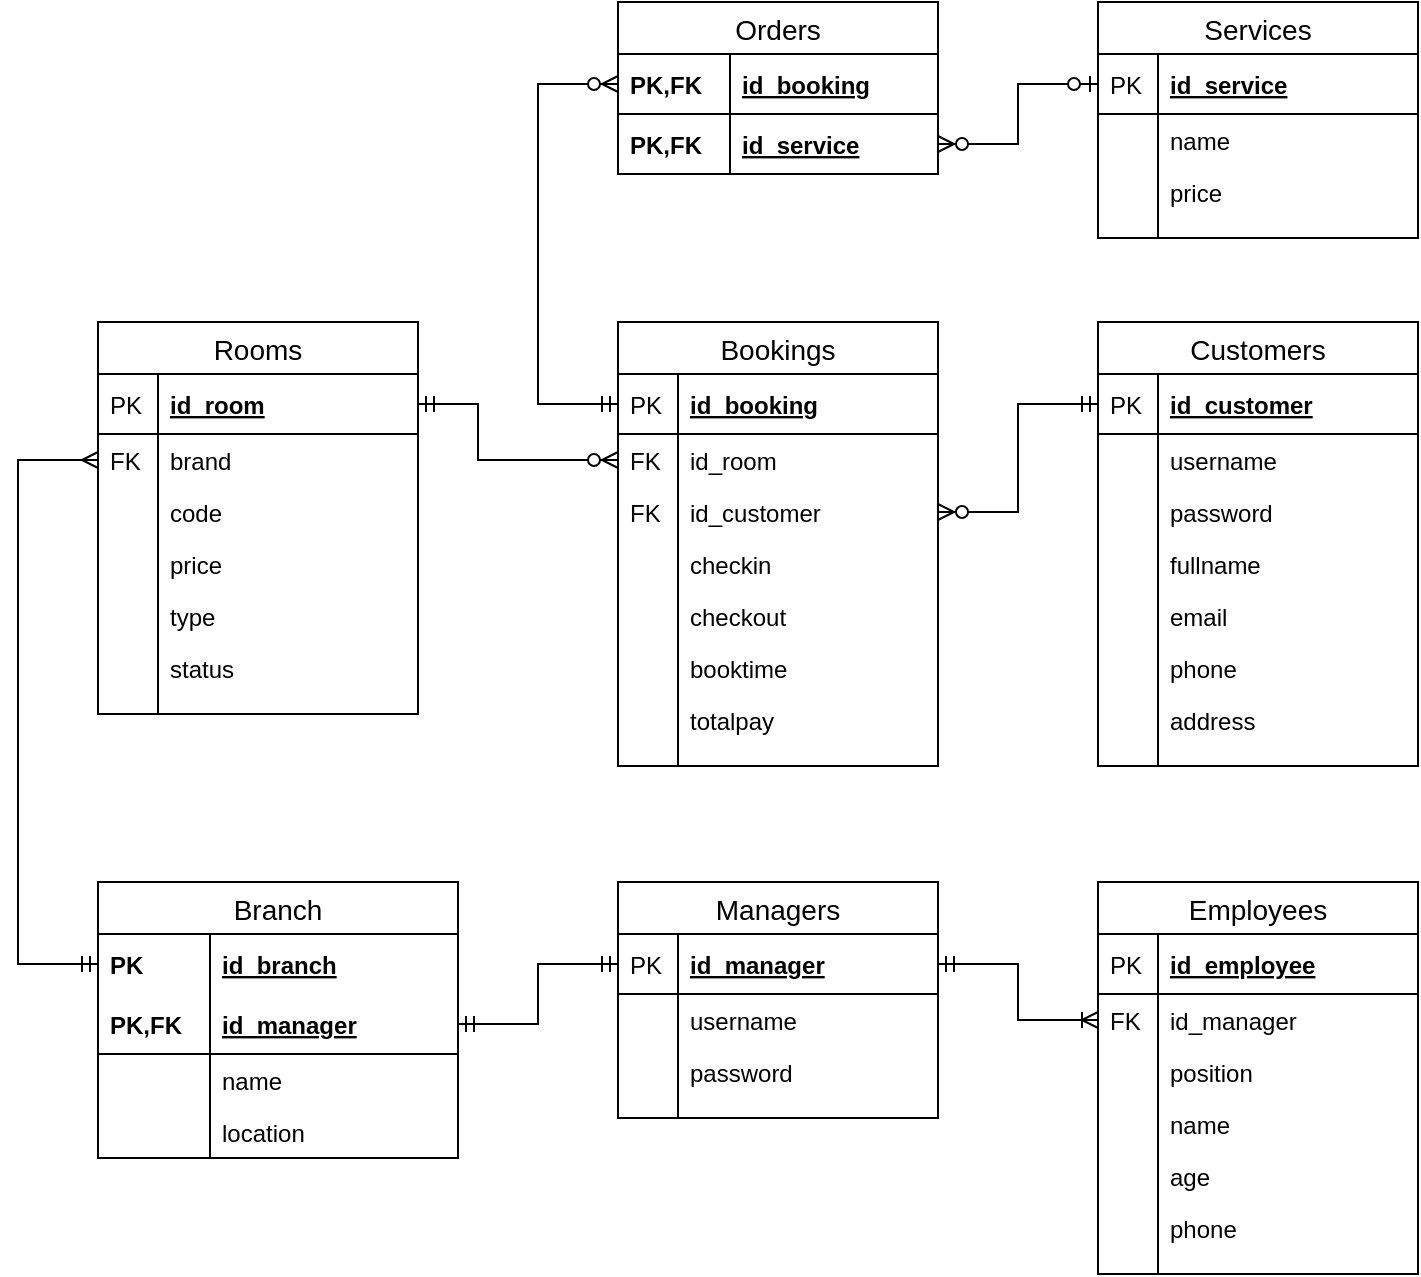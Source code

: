 <mxfile version="12.9.9" type="device" pages="2"><diagram id="Z5VhYktUrCvog7EvQV2f" name="ERD"><mxGraphModel dx="1024" dy="592" grid="1" gridSize="10" guides="1" tooltips="1" connect="1" arrows="1" fold="1" page="1" pageScale="1" pageWidth="1169" pageHeight="827" math="0" shadow="0"><root><mxCell id="0"/><mxCell id="1" parent="0"/><mxCell id="XZ2qTKoxgD3447tElDfS-58" style="edgeStyle=orthogonalEdgeStyle;rounded=0;orthogonalLoop=1;jettySize=auto;html=1;entryX=0;entryY=0.5;entryDx=0;entryDy=0;endArrow=ERmandOne;endFill=0;startArrow=ERmany;startFill=0;" parent="1" source="XZ2qTKoxgD3447tElDfS-48" target="LYuPi02XXdGqXz99yrBa-3" edge="1"><mxGeometry relative="1" as="geometry"><mxPoint x="80" y="241" as="targetPoint"/><Array as="points"><mxPoint x="100" y="269"/><mxPoint x="100" y="521"/></Array></mxGeometry></mxCell><mxCell id="XZ2qTKoxgD3447tElDfS-76" style="edgeStyle=orthogonalEdgeStyle;rounded=0;orthogonalLoop=1;jettySize=auto;html=1;entryX=1;entryY=0.5;entryDx=0;entryDy=0;endArrow=ERmandOne;endFill=0;startArrow=ERzeroToMany;startFill=1;" parent="1" source="XZ2qTKoxgD3447tElDfS-62" target="XZ2qTKoxgD3447tElDfS-46" edge="1"><mxGeometry relative="1" as="geometry"><Array as="points"><mxPoint x="330" y="269"/><mxPoint x="330" y="241"/></Array></mxGeometry></mxCell><mxCell id="XZ2qTKoxgD3447tElDfS-77" style="edgeStyle=orthogonalEdgeStyle;rounded=0;orthogonalLoop=1;jettySize=auto;html=1;entryX=0;entryY=0.5;entryDx=0;entryDy=0;endArrow=ERmandOne;endFill=0;startArrow=ERzeroToMany;startFill=1;" parent="1" source="XZ2qTKoxgD3447tElDfS-64" target="XZ2qTKoxgD3447tElDfS-4" edge="1"><mxGeometry relative="1" as="geometry"/></mxCell><mxCell id="XZ2qTKoxgD3447tElDfS-117" style="edgeStyle=orthogonalEdgeStyle;rounded=0;orthogonalLoop=1;jettySize=auto;html=1;endArrow=ERmandOne;endFill=0;startArrow=ERoneToMany;startFill=0;entryX=1;entryY=0.5;entryDx=0;entryDy=0;" parent="1" source="XZ2qTKoxgD3447tElDfS-81" target="XZ2qTKoxgD3447tElDfS-21" edge="1"><mxGeometry relative="1" as="geometry"><mxPoint x="-80" y="530" as="targetPoint"/></mxGeometry></mxCell><mxCell id="LYuPi02XXdGqXz99yrBa-9" style="edgeStyle=orthogonalEdgeStyle;rounded=0;orthogonalLoop=1;jettySize=auto;html=1;entryX=0;entryY=0.5;entryDx=0;entryDy=0;endArrow=ERmandOne;endFill=0;startArrow=ERmandOne;startFill=0;" parent="1" source="LYuPi02XXdGqXz99yrBa-5" target="XZ2qTKoxgD3447tElDfS-21" edge="1"><mxGeometry relative="1" as="geometry"/></mxCell><mxCell id="LYuPi02XXdGqXz99yrBa-39" style="edgeStyle=orthogonalEdgeStyle;rounded=0;orthogonalLoop=1;jettySize=auto;html=1;entryX=0;entryY=0.5;entryDx=0;entryDy=0;startArrow=ERzeroToMany;startFill=1;endArrow=ERzeroToOne;endFill=1;" parent="1" source="LYuPi02XXdGqXz99yrBa-22" target="LYuPi02XXdGqXz99yrBa-29" edge="1"><mxGeometry relative="1" as="geometry"/></mxCell><mxCell id="LYuPi02XXdGqXz99yrBa-40" style="edgeStyle=orthogonalEdgeStyle;rounded=0;orthogonalLoop=1;jettySize=auto;html=1;entryX=0;entryY=0.5;entryDx=0;entryDy=0;startArrow=ERzeroToMany;startFill=1;endArrow=ERmandOne;endFill=0;" parent="1" source="LYuPi02XXdGqXz99yrBa-24" target="XZ2qTKoxgD3447tElDfS-60" edge="1"><mxGeometry relative="1" as="geometry"><Array as="points"><mxPoint x="360" y="81"/><mxPoint x="360" y="241"/></Array></mxGeometry></mxCell><mxCell id="XZ2qTKoxgD3447tElDfS-3" value="Customers" style="swimlane;fontStyle=0;childLayout=stackLayout;horizontal=1;startSize=26;horizontalStack=0;resizeParent=1;resizeParentMax=0;resizeLast=0;collapsible=1;marginBottom=0;align=center;fontSize=14;" parent="1" vertex="1"><mxGeometry x="640" y="200" width="160" height="222" as="geometry"/></mxCell><mxCell id="XZ2qTKoxgD3447tElDfS-4" value="id_customer" style="shape=partialRectangle;top=0;left=0;right=0;bottom=1;align=left;verticalAlign=middle;fillColor=none;spacingLeft=34;spacingRight=4;overflow=hidden;rotatable=0;points=[[0,0.5],[1,0.5]];portConstraint=eastwest;dropTarget=0;fontStyle=5;fontSize=12;" parent="XZ2qTKoxgD3447tElDfS-3" vertex="1"><mxGeometry y="26" width="160" height="30" as="geometry"/></mxCell><mxCell id="XZ2qTKoxgD3447tElDfS-5" value="PK" style="shape=partialRectangle;top=0;left=0;bottom=0;fillColor=none;align=left;verticalAlign=middle;spacingLeft=4;spacingRight=4;overflow=hidden;rotatable=0;points=[];portConstraint=eastwest;part=1;fontSize=12;" parent="XZ2qTKoxgD3447tElDfS-4" vertex="1" connectable="0"><mxGeometry width="30" height="30" as="geometry"/></mxCell><mxCell id="XZ2qTKoxgD3447tElDfS-6" value="username" style="shape=partialRectangle;top=0;left=0;right=0;bottom=0;align=left;verticalAlign=top;fillColor=none;spacingLeft=34;spacingRight=4;overflow=hidden;rotatable=0;points=[[0,0.5],[1,0.5]];portConstraint=eastwest;dropTarget=0;fontSize=12;" parent="XZ2qTKoxgD3447tElDfS-3" vertex="1"><mxGeometry y="56" width="160" height="26" as="geometry"/></mxCell><mxCell id="XZ2qTKoxgD3447tElDfS-7" value="" style="shape=partialRectangle;top=0;left=0;bottom=0;fillColor=none;align=left;verticalAlign=top;spacingLeft=4;spacingRight=4;overflow=hidden;rotatable=0;points=[];portConstraint=eastwest;part=1;fontSize=12;" parent="XZ2qTKoxgD3447tElDfS-6" vertex="1" connectable="0"><mxGeometry width="30" height="26" as="geometry"/></mxCell><mxCell id="XZ2qTKoxgD3447tElDfS-8" value="password" style="shape=partialRectangle;top=0;left=0;right=0;bottom=0;align=left;verticalAlign=top;fillColor=none;spacingLeft=34;spacingRight=4;overflow=hidden;rotatable=0;points=[[0,0.5],[1,0.5]];portConstraint=eastwest;dropTarget=0;fontSize=12;" parent="XZ2qTKoxgD3447tElDfS-3" vertex="1"><mxGeometry y="82" width="160" height="26" as="geometry"/></mxCell><mxCell id="XZ2qTKoxgD3447tElDfS-9" value="" style="shape=partialRectangle;top=0;left=0;bottom=0;fillColor=none;align=left;verticalAlign=top;spacingLeft=4;spacingRight=4;overflow=hidden;rotatable=0;points=[];portConstraint=eastwest;part=1;fontSize=12;" parent="XZ2qTKoxgD3447tElDfS-8" vertex="1" connectable="0"><mxGeometry width="30" height="26" as="geometry"/></mxCell><mxCell id="XZ2qTKoxgD3447tElDfS-14" value="fullname" style="shape=partialRectangle;top=0;left=0;right=0;bottom=0;align=left;verticalAlign=top;fillColor=none;spacingLeft=34;spacingRight=4;overflow=hidden;rotatable=0;points=[[0,0.5],[1,0.5]];portConstraint=eastwest;dropTarget=0;fontSize=12;" parent="XZ2qTKoxgD3447tElDfS-3" vertex="1"><mxGeometry y="108" width="160" height="26" as="geometry"/></mxCell><mxCell id="XZ2qTKoxgD3447tElDfS-15" value="" style="shape=partialRectangle;top=0;left=0;bottom=0;fillColor=none;align=left;verticalAlign=top;spacingLeft=4;spacingRight=4;overflow=hidden;rotatable=0;points=[];portConstraint=eastwest;part=1;fontSize=12;" parent="XZ2qTKoxgD3447tElDfS-14" vertex="1" connectable="0"><mxGeometry width="30" height="26" as="geometry"/></mxCell><mxCell id="XZ2qTKoxgD3447tElDfS-10" value="email" style="shape=partialRectangle;top=0;left=0;right=0;bottom=0;align=left;verticalAlign=top;fillColor=none;spacingLeft=34;spacingRight=4;overflow=hidden;rotatable=0;points=[[0,0.5],[1,0.5]];portConstraint=eastwest;dropTarget=0;fontSize=12;" parent="XZ2qTKoxgD3447tElDfS-3" vertex="1"><mxGeometry y="134" width="160" height="26" as="geometry"/></mxCell><mxCell id="XZ2qTKoxgD3447tElDfS-11" value="" style="shape=partialRectangle;top=0;left=0;bottom=0;fillColor=none;align=left;verticalAlign=top;spacingLeft=4;spacingRight=4;overflow=hidden;rotatable=0;points=[];portConstraint=eastwest;part=1;fontSize=12;" parent="XZ2qTKoxgD3447tElDfS-10" vertex="1" connectable="0"><mxGeometry width="30" height="26" as="geometry"/></mxCell><mxCell id="XZ2qTKoxgD3447tElDfS-16" value="phone" style="shape=partialRectangle;top=0;left=0;right=0;bottom=0;align=left;verticalAlign=top;fillColor=none;spacingLeft=34;spacingRight=4;overflow=hidden;rotatable=0;points=[[0,0.5],[1,0.5]];portConstraint=eastwest;dropTarget=0;fontSize=12;" parent="XZ2qTKoxgD3447tElDfS-3" vertex="1"><mxGeometry y="160" width="160" height="26" as="geometry"/></mxCell><mxCell id="XZ2qTKoxgD3447tElDfS-17" value="" style="shape=partialRectangle;top=0;left=0;bottom=0;fillColor=none;align=left;verticalAlign=top;spacingLeft=4;spacingRight=4;overflow=hidden;rotatable=0;points=[];portConstraint=eastwest;part=1;fontSize=12;" parent="XZ2qTKoxgD3447tElDfS-16" vertex="1" connectable="0"><mxGeometry width="30" height="26" as="geometry"/></mxCell><mxCell id="XZ2qTKoxgD3447tElDfS-18" value="address" style="shape=partialRectangle;top=0;left=0;right=0;bottom=0;align=left;verticalAlign=top;fillColor=none;spacingLeft=34;spacingRight=4;overflow=hidden;rotatable=0;points=[[0,0.5],[1,0.5]];portConstraint=eastwest;dropTarget=0;fontSize=12;" parent="XZ2qTKoxgD3447tElDfS-3" vertex="1"><mxGeometry y="186" width="160" height="26" as="geometry"/></mxCell><mxCell id="XZ2qTKoxgD3447tElDfS-19" value="" style="shape=partialRectangle;top=0;left=0;bottom=0;fillColor=none;align=left;verticalAlign=top;spacingLeft=4;spacingRight=4;overflow=hidden;rotatable=0;points=[];portConstraint=eastwest;part=1;fontSize=12;" parent="XZ2qTKoxgD3447tElDfS-18" vertex="1" connectable="0"><mxGeometry width="30" height="26" as="geometry"/></mxCell><mxCell id="XZ2qTKoxgD3447tElDfS-12" value="" style="shape=partialRectangle;top=0;left=0;right=0;bottom=0;align=left;verticalAlign=top;fillColor=none;spacingLeft=34;spacingRight=4;overflow=hidden;rotatable=0;points=[[0,0.5],[1,0.5]];portConstraint=eastwest;dropTarget=0;fontSize=12;" parent="XZ2qTKoxgD3447tElDfS-3" vertex="1"><mxGeometry y="212" width="160" height="10" as="geometry"/></mxCell><mxCell id="XZ2qTKoxgD3447tElDfS-13" value="" style="shape=partialRectangle;top=0;left=0;bottom=0;fillColor=none;align=left;verticalAlign=top;spacingLeft=4;spacingRight=4;overflow=hidden;rotatable=0;points=[];portConstraint=eastwest;part=1;fontSize=12;" parent="XZ2qTKoxgD3447tElDfS-12" vertex="1" connectable="0"><mxGeometry width="30" height="10" as="geometry"/></mxCell><mxCell id="XZ2qTKoxgD3447tElDfS-59" value="Bookings" style="swimlane;fontStyle=0;childLayout=stackLayout;horizontal=1;startSize=26;horizontalStack=0;resizeParent=1;resizeParentMax=0;resizeLast=0;collapsible=1;marginBottom=0;align=center;fontSize=14;" parent="1" vertex="1"><mxGeometry x="400" y="200" width="160" height="222" as="geometry"/></mxCell><mxCell id="XZ2qTKoxgD3447tElDfS-60" value="id_booking" style="shape=partialRectangle;top=0;left=0;right=0;bottom=1;align=left;verticalAlign=middle;fillColor=none;spacingLeft=34;spacingRight=4;overflow=hidden;rotatable=0;points=[[0,0.5],[1,0.5]];portConstraint=eastwest;dropTarget=0;fontStyle=5;fontSize=12;" parent="XZ2qTKoxgD3447tElDfS-59" vertex="1"><mxGeometry y="26" width="160" height="30" as="geometry"/></mxCell><mxCell id="XZ2qTKoxgD3447tElDfS-61" value="PK" style="shape=partialRectangle;top=0;left=0;bottom=0;fillColor=none;align=left;verticalAlign=middle;spacingLeft=4;spacingRight=4;overflow=hidden;rotatable=0;points=[];portConstraint=eastwest;part=1;fontSize=12;" parent="XZ2qTKoxgD3447tElDfS-60" vertex="1" connectable="0"><mxGeometry width="30" height="30" as="geometry"/></mxCell><mxCell id="XZ2qTKoxgD3447tElDfS-62" value="id_room" style="shape=partialRectangle;top=0;left=0;right=0;bottom=0;align=left;verticalAlign=top;fillColor=none;spacingLeft=34;spacingRight=4;overflow=hidden;rotatable=0;points=[[0,0.5],[1,0.5]];portConstraint=eastwest;dropTarget=0;fontSize=12;" parent="XZ2qTKoxgD3447tElDfS-59" vertex="1"><mxGeometry y="56" width="160" height="26" as="geometry"/></mxCell><mxCell id="XZ2qTKoxgD3447tElDfS-63" value="FK" style="shape=partialRectangle;top=0;left=0;bottom=0;fillColor=none;align=left;verticalAlign=top;spacingLeft=4;spacingRight=4;overflow=hidden;rotatable=0;points=[];portConstraint=eastwest;part=1;fontSize=12;" parent="XZ2qTKoxgD3447tElDfS-62" vertex="1" connectable="0"><mxGeometry width="30" height="26" as="geometry"/></mxCell><mxCell id="XZ2qTKoxgD3447tElDfS-64" value="id_customer" style="shape=partialRectangle;top=0;left=0;right=0;bottom=0;align=left;verticalAlign=top;fillColor=none;spacingLeft=34;spacingRight=4;overflow=hidden;rotatable=0;points=[[0,0.5],[1,0.5]];portConstraint=eastwest;dropTarget=0;fontSize=12;" parent="XZ2qTKoxgD3447tElDfS-59" vertex="1"><mxGeometry y="82" width="160" height="26" as="geometry"/></mxCell><mxCell id="XZ2qTKoxgD3447tElDfS-65" value="FK" style="shape=partialRectangle;top=0;left=0;bottom=0;fillColor=none;align=left;verticalAlign=top;spacingLeft=4;spacingRight=4;overflow=hidden;rotatable=0;points=[];portConstraint=eastwest;part=1;fontSize=12;" parent="XZ2qTKoxgD3447tElDfS-64" vertex="1" connectable="0"><mxGeometry width="30" height="26" as="geometry"/></mxCell><mxCell id="XZ2qTKoxgD3447tElDfS-66" value="checkin" style="shape=partialRectangle;top=0;left=0;right=0;bottom=0;align=left;verticalAlign=top;fillColor=none;spacingLeft=34;spacingRight=4;overflow=hidden;rotatable=0;points=[[0,0.5],[1,0.5]];portConstraint=eastwest;dropTarget=0;fontSize=12;" parent="XZ2qTKoxgD3447tElDfS-59" vertex="1"><mxGeometry y="108" width="160" height="26" as="geometry"/></mxCell><mxCell id="XZ2qTKoxgD3447tElDfS-67" value="" style="shape=partialRectangle;top=0;left=0;bottom=0;fillColor=none;align=left;verticalAlign=top;spacingLeft=4;spacingRight=4;overflow=hidden;rotatable=0;points=[];portConstraint=eastwest;part=1;fontSize=12;" parent="XZ2qTKoxgD3447tElDfS-66" vertex="1" connectable="0"><mxGeometry width="30" height="26" as="geometry"/></mxCell><mxCell id="XZ2qTKoxgD3447tElDfS-70" value="checkout" style="shape=partialRectangle;top=0;left=0;right=0;bottom=0;align=left;verticalAlign=top;fillColor=none;spacingLeft=34;spacingRight=4;overflow=hidden;rotatable=0;points=[[0,0.5],[1,0.5]];portConstraint=eastwest;dropTarget=0;fontSize=12;" parent="XZ2qTKoxgD3447tElDfS-59" vertex="1"><mxGeometry y="134" width="160" height="26" as="geometry"/></mxCell><mxCell id="XZ2qTKoxgD3447tElDfS-71" value="" style="shape=partialRectangle;top=0;left=0;bottom=0;fillColor=none;align=left;verticalAlign=top;spacingLeft=4;spacingRight=4;overflow=hidden;rotatable=0;points=[];portConstraint=eastwest;part=1;fontSize=12;" parent="XZ2qTKoxgD3447tElDfS-70" vertex="1" connectable="0"><mxGeometry width="30" height="26" as="geometry"/></mxCell><mxCell id="XZ2qTKoxgD3447tElDfS-72" value="booktime" style="shape=partialRectangle;top=0;left=0;right=0;bottom=0;align=left;verticalAlign=top;fillColor=none;spacingLeft=34;spacingRight=4;overflow=hidden;rotatable=0;points=[[0,0.5],[1,0.5]];portConstraint=eastwest;dropTarget=0;fontSize=12;" parent="XZ2qTKoxgD3447tElDfS-59" vertex="1"><mxGeometry y="160" width="160" height="26" as="geometry"/></mxCell><mxCell id="XZ2qTKoxgD3447tElDfS-73" value="" style="shape=partialRectangle;top=0;left=0;bottom=0;fillColor=none;align=left;verticalAlign=top;spacingLeft=4;spacingRight=4;overflow=hidden;rotatable=0;points=[];portConstraint=eastwest;part=1;fontSize=12;" parent="XZ2qTKoxgD3447tElDfS-72" vertex="1" connectable="0"><mxGeometry width="30" height="26" as="geometry"/></mxCell><mxCell id="XZ2qTKoxgD3447tElDfS-74" value="totalpay" style="shape=partialRectangle;top=0;left=0;right=0;bottom=0;align=left;verticalAlign=top;fillColor=none;spacingLeft=34;spacingRight=4;overflow=hidden;rotatable=0;points=[[0,0.5],[1,0.5]];portConstraint=eastwest;dropTarget=0;fontSize=12;" parent="XZ2qTKoxgD3447tElDfS-59" vertex="1"><mxGeometry y="186" width="160" height="26" as="geometry"/></mxCell><mxCell id="XZ2qTKoxgD3447tElDfS-75" value="" style="shape=partialRectangle;top=0;left=0;bottom=0;fillColor=none;align=left;verticalAlign=top;spacingLeft=4;spacingRight=4;overflow=hidden;rotatable=0;points=[];portConstraint=eastwest;part=1;fontSize=12;" parent="XZ2qTKoxgD3447tElDfS-74" vertex="1" connectable="0"><mxGeometry width="30" height="26" as="geometry"/></mxCell><mxCell id="XZ2qTKoxgD3447tElDfS-68" value="" style="shape=partialRectangle;top=0;left=0;right=0;bottom=0;align=left;verticalAlign=top;fillColor=none;spacingLeft=34;spacingRight=4;overflow=hidden;rotatable=0;points=[[0,0.5],[1,0.5]];portConstraint=eastwest;dropTarget=0;fontSize=12;" parent="XZ2qTKoxgD3447tElDfS-59" vertex="1"><mxGeometry y="212" width="160" height="10" as="geometry"/></mxCell><mxCell id="XZ2qTKoxgD3447tElDfS-69" value="" style="shape=partialRectangle;top=0;left=0;bottom=0;fillColor=none;align=left;verticalAlign=top;spacingLeft=4;spacingRight=4;overflow=hidden;rotatable=0;points=[];portConstraint=eastwest;part=1;fontSize=12;" parent="XZ2qTKoxgD3447tElDfS-68" vertex="1" connectable="0"><mxGeometry width="30" height="10" as="geometry"/></mxCell><mxCell id="LYuPi02XXdGqXz99yrBa-21" value="Orders" style="swimlane;fontStyle=0;childLayout=stackLayout;horizontal=1;startSize=26;horizontalStack=0;resizeParent=1;resizeParentMax=0;resizeLast=0;collapsible=1;marginBottom=0;align=center;fontSize=14;" parent="1" vertex="1"><mxGeometry x="400" y="40" width="160" height="86" as="geometry"/></mxCell><mxCell id="LYuPi02XXdGqXz99yrBa-24" value="id_booking" style="shape=partialRectangle;top=0;left=0;right=0;bottom=1;align=left;verticalAlign=middle;fillColor=none;spacingLeft=60;spacingRight=4;overflow=hidden;rotatable=0;points=[[0,0.5],[1,0.5]];portConstraint=eastwest;dropTarget=0;fontStyle=5;fontSize=12;" parent="LYuPi02XXdGqXz99yrBa-21" vertex="1"><mxGeometry y="26" width="160" height="30" as="geometry"/></mxCell><mxCell id="LYuPi02XXdGqXz99yrBa-25" value="PK,FK" style="shape=partialRectangle;fontStyle=1;top=0;left=0;bottom=0;fillColor=none;align=left;verticalAlign=middle;spacingLeft=4;spacingRight=4;overflow=hidden;rotatable=0;points=[];portConstraint=eastwest;part=1;fontSize=12;" parent="LYuPi02XXdGqXz99yrBa-24" vertex="1" connectable="0"><mxGeometry width="56" height="30" as="geometry"/></mxCell><mxCell id="LYuPi02XXdGqXz99yrBa-22" value="id_service" style="shape=partialRectangle;top=0;left=0;right=0;bottom=0;align=left;verticalAlign=middle;fillColor=none;spacingLeft=60;spacingRight=4;overflow=hidden;rotatable=0;points=[[0,0.5],[1,0.5]];portConstraint=eastwest;dropTarget=0;fontStyle=5;fontSize=12;" parent="LYuPi02XXdGqXz99yrBa-21" vertex="1"><mxGeometry y="56" width="160" height="30" as="geometry"/></mxCell><mxCell id="LYuPi02XXdGqXz99yrBa-23" value="PK,FK" style="shape=partialRectangle;fontStyle=1;top=0;left=0;bottom=0;fillColor=none;align=left;verticalAlign=middle;spacingLeft=4;spacingRight=4;overflow=hidden;rotatable=0;points=[];portConstraint=eastwest;part=1;fontSize=12;" parent="LYuPi02XXdGqXz99yrBa-22" vertex="1" connectable="0"><mxGeometry width="56" height="30" as="geometry"/></mxCell><mxCell id="LYuPi02XXdGqXz99yrBa-28" value="Services" style="swimlane;fontStyle=0;childLayout=stackLayout;horizontal=1;startSize=26;horizontalStack=0;resizeParent=1;resizeParentMax=0;resizeLast=0;collapsible=1;marginBottom=0;align=center;fontSize=14;" parent="1" vertex="1"><mxGeometry x="640" y="40" width="160" height="118" as="geometry"/></mxCell><mxCell id="LYuPi02XXdGqXz99yrBa-29" value="id_service" style="shape=partialRectangle;top=0;left=0;right=0;bottom=1;align=left;verticalAlign=middle;fillColor=none;spacingLeft=34;spacingRight=4;overflow=hidden;rotatable=0;points=[[0,0.5],[1,0.5]];portConstraint=eastwest;dropTarget=0;fontStyle=5;fontSize=12;" parent="LYuPi02XXdGqXz99yrBa-28" vertex="1"><mxGeometry y="26" width="160" height="30" as="geometry"/></mxCell><mxCell id="LYuPi02XXdGqXz99yrBa-30" value="PK" style="shape=partialRectangle;top=0;left=0;bottom=0;fillColor=none;align=left;verticalAlign=middle;spacingLeft=4;spacingRight=4;overflow=hidden;rotatable=0;points=[];portConstraint=eastwest;part=1;fontSize=12;" parent="LYuPi02XXdGqXz99yrBa-29" vertex="1" connectable="0"><mxGeometry width="30" height="30" as="geometry"/></mxCell><mxCell id="LYuPi02XXdGqXz99yrBa-31" value="name" style="shape=partialRectangle;top=0;left=0;right=0;bottom=0;align=left;verticalAlign=top;fillColor=none;spacingLeft=34;spacingRight=4;overflow=hidden;rotatable=0;points=[[0,0.5],[1,0.5]];portConstraint=eastwest;dropTarget=0;fontSize=12;" parent="LYuPi02XXdGqXz99yrBa-28" vertex="1"><mxGeometry y="56" width="160" height="26" as="geometry"/></mxCell><mxCell id="LYuPi02XXdGqXz99yrBa-32" value="" style="shape=partialRectangle;top=0;left=0;bottom=0;fillColor=none;align=left;verticalAlign=top;spacingLeft=4;spacingRight=4;overflow=hidden;rotatable=0;points=[];portConstraint=eastwest;part=1;fontSize=12;" parent="LYuPi02XXdGqXz99yrBa-31" vertex="1" connectable="0"><mxGeometry width="30" height="26" as="geometry"/></mxCell><mxCell id="LYuPi02XXdGqXz99yrBa-33" value="price" style="shape=partialRectangle;top=0;left=0;right=0;bottom=0;align=left;verticalAlign=top;fillColor=none;spacingLeft=34;spacingRight=4;overflow=hidden;rotatable=0;points=[[0,0.5],[1,0.5]];portConstraint=eastwest;dropTarget=0;fontSize=12;" parent="LYuPi02XXdGqXz99yrBa-28" vertex="1"><mxGeometry y="82" width="160" height="26" as="geometry"/></mxCell><mxCell id="LYuPi02XXdGqXz99yrBa-34" value="" style="shape=partialRectangle;top=0;left=0;bottom=0;fillColor=none;align=left;verticalAlign=top;spacingLeft=4;spacingRight=4;overflow=hidden;rotatable=0;points=[];portConstraint=eastwest;part=1;fontSize=12;" parent="LYuPi02XXdGqXz99yrBa-33" vertex="1" connectable="0"><mxGeometry width="30" height="26" as="geometry"/></mxCell><mxCell id="LYuPi02XXdGqXz99yrBa-37" value="" style="shape=partialRectangle;top=0;left=0;right=0;bottom=0;align=left;verticalAlign=top;fillColor=none;spacingLeft=34;spacingRight=4;overflow=hidden;rotatable=0;points=[[0,0.5],[1,0.5]];portConstraint=eastwest;dropTarget=0;fontSize=12;" parent="LYuPi02XXdGqXz99yrBa-28" vertex="1"><mxGeometry y="108" width="160" height="10" as="geometry"/></mxCell><mxCell id="LYuPi02XXdGqXz99yrBa-38" value="" style="shape=partialRectangle;top=0;left=0;bottom=0;fillColor=none;align=left;verticalAlign=top;spacingLeft=4;spacingRight=4;overflow=hidden;rotatable=0;points=[];portConstraint=eastwest;part=1;fontSize=12;" parent="LYuPi02XXdGqXz99yrBa-37" vertex="1" connectable="0"><mxGeometry width="30" height="10" as="geometry"/></mxCell><mxCell id="XZ2qTKoxgD3447tElDfS-78" value="Employees" style="swimlane;fontStyle=0;childLayout=stackLayout;horizontal=1;startSize=26;horizontalStack=0;resizeParent=1;resizeParentMax=0;resizeLast=0;collapsible=1;marginBottom=0;align=center;fontSize=14;" parent="1" vertex="1"><mxGeometry x="640" y="480" width="160" height="196" as="geometry"/></mxCell><mxCell id="XZ2qTKoxgD3447tElDfS-79" value="id_employee" style="shape=partialRectangle;top=0;left=0;right=0;bottom=1;align=left;verticalAlign=middle;fillColor=none;spacingLeft=34;spacingRight=4;overflow=hidden;rotatable=0;points=[[0,0.5],[1,0.5]];portConstraint=eastwest;dropTarget=0;fontStyle=5;fontSize=12;" parent="XZ2qTKoxgD3447tElDfS-78" vertex="1"><mxGeometry y="26" width="160" height="30" as="geometry"/></mxCell><mxCell id="XZ2qTKoxgD3447tElDfS-80" value="PK" style="shape=partialRectangle;top=0;left=0;bottom=0;fillColor=none;align=left;verticalAlign=middle;spacingLeft=4;spacingRight=4;overflow=hidden;rotatable=0;points=[];portConstraint=eastwest;part=1;fontSize=12;" parent="XZ2qTKoxgD3447tElDfS-79" vertex="1" connectable="0"><mxGeometry width="30" height="30" as="geometry"/></mxCell><mxCell id="XZ2qTKoxgD3447tElDfS-81" value="id_manager" style="shape=partialRectangle;top=0;left=0;right=0;bottom=0;align=left;verticalAlign=top;fillColor=none;spacingLeft=34;spacingRight=4;overflow=hidden;rotatable=0;points=[[0,0.5],[1,0.5]];portConstraint=eastwest;dropTarget=0;fontSize=12;" parent="XZ2qTKoxgD3447tElDfS-78" vertex="1"><mxGeometry y="56" width="160" height="26" as="geometry"/></mxCell><mxCell id="XZ2qTKoxgD3447tElDfS-82" value="FK" style="shape=partialRectangle;top=0;left=0;bottom=0;fillColor=none;align=left;verticalAlign=top;spacingLeft=4;spacingRight=4;overflow=hidden;rotatable=0;points=[];portConstraint=eastwest;part=1;fontSize=12;" parent="XZ2qTKoxgD3447tElDfS-81" vertex="1" connectable="0"><mxGeometry width="30" height="26" as="geometry"/></mxCell><mxCell id="2QMberNbZVZGtbCvI6qt-17" value="position" style="shape=partialRectangle;top=0;left=0;right=0;bottom=0;align=left;verticalAlign=top;fillColor=none;spacingLeft=34;spacingRight=4;overflow=hidden;rotatable=0;points=[[0,0.5],[1,0.5]];portConstraint=eastwest;dropTarget=0;fontSize=12;" parent="XZ2qTKoxgD3447tElDfS-78" vertex="1"><mxGeometry y="82" width="160" height="26" as="geometry"/></mxCell><mxCell id="2QMberNbZVZGtbCvI6qt-18" value="" style="shape=partialRectangle;top=0;left=0;bottom=0;fillColor=none;align=left;verticalAlign=top;spacingLeft=4;spacingRight=4;overflow=hidden;rotatable=0;points=[];portConstraint=eastwest;part=1;fontSize=12;" parent="2QMberNbZVZGtbCvI6qt-17" vertex="1" connectable="0"><mxGeometry width="30" height="26" as="geometry"/></mxCell><mxCell id="2QMberNbZVZGtbCvI6qt-15" value="name" style="shape=partialRectangle;top=0;left=0;right=0;bottom=0;align=left;verticalAlign=top;fillColor=none;spacingLeft=34;spacingRight=4;overflow=hidden;rotatable=0;points=[[0,0.5],[1,0.5]];portConstraint=eastwest;dropTarget=0;fontSize=12;" parent="XZ2qTKoxgD3447tElDfS-78" vertex="1"><mxGeometry y="108" width="160" height="26" as="geometry"/></mxCell><mxCell id="2QMberNbZVZGtbCvI6qt-16" value="" style="shape=partialRectangle;top=0;left=0;bottom=0;fillColor=none;align=left;verticalAlign=top;spacingLeft=4;spacingRight=4;overflow=hidden;rotatable=0;points=[];portConstraint=eastwest;part=1;fontSize=12;" parent="2QMberNbZVZGtbCvI6qt-15" vertex="1" connectable="0"><mxGeometry width="30" height="26" as="geometry"/></mxCell><mxCell id="XZ2qTKoxgD3447tElDfS-83" value="age" style="shape=partialRectangle;top=0;left=0;right=0;bottom=0;align=left;verticalAlign=top;fillColor=none;spacingLeft=34;spacingRight=4;overflow=hidden;rotatable=0;points=[[0,0.5],[1,0.5]];portConstraint=eastwest;dropTarget=0;fontSize=12;" parent="XZ2qTKoxgD3447tElDfS-78" vertex="1"><mxGeometry y="134" width="160" height="26" as="geometry"/></mxCell><mxCell id="XZ2qTKoxgD3447tElDfS-84" value="" style="shape=partialRectangle;top=0;left=0;bottom=0;fillColor=none;align=left;verticalAlign=top;spacingLeft=4;spacingRight=4;overflow=hidden;rotatable=0;points=[];portConstraint=eastwest;part=1;fontSize=12;" parent="XZ2qTKoxgD3447tElDfS-83" vertex="1" connectable="0"><mxGeometry width="30" height="26" as="geometry"/></mxCell><mxCell id="XZ2qTKoxgD3447tElDfS-85" value="phone" style="shape=partialRectangle;top=0;left=0;right=0;bottom=0;align=left;verticalAlign=top;fillColor=none;spacingLeft=34;spacingRight=4;overflow=hidden;rotatable=0;points=[[0,0.5],[1,0.5]];portConstraint=eastwest;dropTarget=0;fontSize=12;" parent="XZ2qTKoxgD3447tElDfS-78" vertex="1"><mxGeometry y="160" width="160" height="26" as="geometry"/></mxCell><mxCell id="XZ2qTKoxgD3447tElDfS-86" value="" style="shape=partialRectangle;top=0;left=0;bottom=0;fillColor=none;align=left;verticalAlign=top;spacingLeft=4;spacingRight=4;overflow=hidden;rotatable=0;points=[];portConstraint=eastwest;part=1;fontSize=12;" parent="XZ2qTKoxgD3447tElDfS-85" vertex="1" connectable="0"><mxGeometry width="30" height="26" as="geometry"/></mxCell><mxCell id="XZ2qTKoxgD3447tElDfS-87" value="" style="shape=partialRectangle;top=0;left=0;right=0;bottom=0;align=left;verticalAlign=top;fillColor=none;spacingLeft=34;spacingRight=4;overflow=hidden;rotatable=0;points=[[0,0.5],[1,0.5]];portConstraint=eastwest;dropTarget=0;fontSize=12;" parent="XZ2qTKoxgD3447tElDfS-78" vertex="1"><mxGeometry y="186" width="160" height="10" as="geometry"/></mxCell><mxCell id="XZ2qTKoxgD3447tElDfS-88" value="" style="shape=partialRectangle;top=0;left=0;bottom=0;fillColor=none;align=left;verticalAlign=top;spacingLeft=4;spacingRight=4;overflow=hidden;rotatable=0;points=[];portConstraint=eastwest;part=1;fontSize=12;" parent="XZ2qTKoxgD3447tElDfS-87" vertex="1" connectable="0"><mxGeometry width="30" height="10" as="geometry"/></mxCell><mxCell id="XZ2qTKoxgD3447tElDfS-20" value="Managers" style="swimlane;fontStyle=0;childLayout=stackLayout;horizontal=1;startSize=26;horizontalStack=0;resizeParent=1;resizeParentMax=0;resizeLast=0;collapsible=1;marginBottom=0;align=center;fontSize=14;" parent="1" vertex="1"><mxGeometry x="400" y="480" width="160" height="118" as="geometry"/></mxCell><mxCell id="XZ2qTKoxgD3447tElDfS-21" value="id_manager" style="shape=partialRectangle;top=0;left=0;right=0;bottom=1;align=left;verticalAlign=middle;fillColor=none;spacingLeft=34;spacingRight=4;overflow=hidden;rotatable=0;points=[[0,0.5],[1,0.5]];portConstraint=eastwest;dropTarget=0;fontStyle=5;fontSize=12;" parent="XZ2qTKoxgD3447tElDfS-20" vertex="1"><mxGeometry y="26" width="160" height="30" as="geometry"/></mxCell><mxCell id="XZ2qTKoxgD3447tElDfS-22" value="PK" style="shape=partialRectangle;top=0;left=0;bottom=0;fillColor=none;align=left;verticalAlign=middle;spacingLeft=4;spacingRight=4;overflow=hidden;rotatable=0;points=[];portConstraint=eastwest;part=1;fontSize=12;" parent="XZ2qTKoxgD3447tElDfS-21" vertex="1" connectable="0"><mxGeometry width="30" height="30" as="geometry"/></mxCell><mxCell id="XZ2qTKoxgD3447tElDfS-23" value="username" style="shape=partialRectangle;top=0;left=0;right=0;bottom=0;align=left;verticalAlign=top;fillColor=none;spacingLeft=34;spacingRight=4;overflow=hidden;rotatable=0;points=[[0,0.5],[1,0.5]];portConstraint=eastwest;dropTarget=0;fontSize=12;" parent="XZ2qTKoxgD3447tElDfS-20" vertex="1"><mxGeometry y="56" width="160" height="26" as="geometry"/></mxCell><mxCell id="XZ2qTKoxgD3447tElDfS-24" value="" style="shape=partialRectangle;top=0;left=0;bottom=0;fillColor=none;align=left;verticalAlign=top;spacingLeft=4;spacingRight=4;overflow=hidden;rotatable=0;points=[];portConstraint=eastwest;part=1;fontSize=12;" parent="XZ2qTKoxgD3447tElDfS-23" vertex="1" connectable="0"><mxGeometry width="30" height="26" as="geometry"/></mxCell><mxCell id="XZ2qTKoxgD3447tElDfS-25" value="password" style="shape=partialRectangle;top=0;left=0;right=0;bottom=0;align=left;verticalAlign=top;fillColor=none;spacingLeft=34;spacingRight=4;overflow=hidden;rotatable=0;points=[[0,0.5],[1,0.5]];portConstraint=eastwest;dropTarget=0;fontSize=12;" parent="XZ2qTKoxgD3447tElDfS-20" vertex="1"><mxGeometry y="82" width="160" height="26" as="geometry"/></mxCell><mxCell id="XZ2qTKoxgD3447tElDfS-26" value="" style="shape=partialRectangle;top=0;left=0;bottom=0;fillColor=none;align=left;verticalAlign=top;spacingLeft=4;spacingRight=4;overflow=hidden;rotatable=0;points=[];portConstraint=eastwest;part=1;fontSize=12;" parent="XZ2qTKoxgD3447tElDfS-25" vertex="1" connectable="0"><mxGeometry width="30" height="26" as="geometry"/></mxCell><mxCell id="XZ2qTKoxgD3447tElDfS-29" value="" style="shape=partialRectangle;top=0;left=0;right=0;bottom=0;align=left;verticalAlign=top;fillColor=none;spacingLeft=34;spacingRight=4;overflow=hidden;rotatable=0;points=[[0,0.5],[1,0.5]];portConstraint=eastwest;dropTarget=0;fontSize=12;" parent="XZ2qTKoxgD3447tElDfS-20" vertex="1"><mxGeometry y="108" width="160" height="10" as="geometry"/></mxCell><mxCell id="XZ2qTKoxgD3447tElDfS-30" value="" style="shape=partialRectangle;top=0;left=0;bottom=0;fillColor=none;align=left;verticalAlign=top;spacingLeft=4;spacingRight=4;overflow=hidden;rotatable=0;points=[];portConstraint=eastwest;part=1;fontSize=12;" parent="XZ2qTKoxgD3447tElDfS-29" vertex="1" connectable="0"><mxGeometry width="30" height="10" as="geometry"/></mxCell><mxCell id="LYuPi02XXdGqXz99yrBa-2" value="Branch" style="swimlane;fontStyle=0;childLayout=stackLayout;horizontal=1;startSize=26;horizontalStack=0;resizeParent=1;resizeParentMax=0;resizeLast=0;collapsible=1;marginBottom=0;align=center;fontSize=14;" parent="1" vertex="1"><mxGeometry x="140" y="480" width="180" height="138" as="geometry"/></mxCell><mxCell id="LYuPi02XXdGqXz99yrBa-3" value="id_branch" style="shape=partialRectangle;top=0;left=0;right=0;bottom=0;align=left;verticalAlign=middle;fillColor=none;spacingLeft=60;spacingRight=4;overflow=hidden;rotatable=0;points=[[0,0.5],[1,0.5]];portConstraint=eastwest;dropTarget=0;fontStyle=5;fontSize=12;" parent="LYuPi02XXdGqXz99yrBa-2" vertex="1"><mxGeometry y="26" width="180" height="30" as="geometry"/></mxCell><mxCell id="LYuPi02XXdGqXz99yrBa-4" value="PK" style="shape=partialRectangle;fontStyle=1;top=0;left=0;bottom=0;fillColor=none;align=left;verticalAlign=middle;spacingLeft=4;spacingRight=4;overflow=hidden;rotatable=0;points=[];portConstraint=eastwest;part=1;fontSize=12;" parent="LYuPi02XXdGqXz99yrBa-3" vertex="1" connectable="0"><mxGeometry width="56" height="30" as="geometry"/></mxCell><mxCell id="LYuPi02XXdGqXz99yrBa-5" value="id_manager" style="shape=partialRectangle;top=0;left=0;right=0;bottom=1;align=left;verticalAlign=middle;fillColor=none;spacingLeft=60;spacingRight=4;overflow=hidden;rotatable=0;points=[[0,0.5],[1,0.5]];portConstraint=eastwest;dropTarget=0;fontStyle=5;fontSize=12;" parent="LYuPi02XXdGqXz99yrBa-2" vertex="1"><mxGeometry y="56" width="180" height="30" as="geometry"/></mxCell><mxCell id="LYuPi02XXdGqXz99yrBa-6" value="PK,FK" style="shape=partialRectangle;fontStyle=1;top=0;left=0;bottom=0;fillColor=none;align=left;verticalAlign=middle;spacingLeft=4;spacingRight=4;overflow=hidden;rotatable=0;points=[];portConstraint=eastwest;part=1;fontSize=12;" parent="LYuPi02XXdGqXz99yrBa-5" vertex="1" connectable="0"><mxGeometry width="56" height="30" as="geometry"/></mxCell><mxCell id="YC2F9F5tSA2XPAPmbqwO-2" value="name" style="shape=partialRectangle;top=0;left=0;right=0;bottom=0;align=left;verticalAlign=top;fillColor=none;spacingLeft=60;spacingRight=4;overflow=hidden;rotatable=0;points=[[0,0.5],[1,0.5]];portConstraint=eastwest;dropTarget=0;fontSize=12;" parent="LYuPi02XXdGqXz99yrBa-2" vertex="1"><mxGeometry y="86" width="180" height="26" as="geometry"/></mxCell><mxCell id="YC2F9F5tSA2XPAPmbqwO-3" value="" style="shape=partialRectangle;top=0;left=0;bottom=0;fillColor=none;align=left;verticalAlign=top;spacingLeft=4;spacingRight=4;overflow=hidden;rotatable=0;points=[];portConstraint=eastwest;part=1;fontSize=12;" parent="YC2F9F5tSA2XPAPmbqwO-2" vertex="1" connectable="0"><mxGeometry width="56" height="26" as="geometry"/></mxCell><mxCell id="LYuPi02XXdGqXz99yrBa-7" value="location" style="shape=partialRectangle;top=0;left=0;right=0;bottom=0;align=left;verticalAlign=top;fillColor=none;spacingLeft=60;spacingRight=4;overflow=hidden;rotatable=0;points=[[0,0.5],[1,0.5]];portConstraint=eastwest;dropTarget=0;fontSize=12;" parent="LYuPi02XXdGqXz99yrBa-2" vertex="1"><mxGeometry y="112" width="180" height="26" as="geometry"/></mxCell><mxCell id="LYuPi02XXdGqXz99yrBa-8" value="" style="shape=partialRectangle;top=0;left=0;bottom=0;fillColor=none;align=left;verticalAlign=top;spacingLeft=4;spacingRight=4;overflow=hidden;rotatable=0;points=[];portConstraint=eastwest;part=1;fontSize=12;" parent="LYuPi02XXdGqXz99yrBa-7" vertex="1" connectable="0"><mxGeometry width="56" height="26" as="geometry"/></mxCell><mxCell id="XZ2qTKoxgD3447tElDfS-45" value="Rooms" style="swimlane;fontStyle=0;childLayout=stackLayout;horizontal=1;startSize=26;horizontalStack=0;resizeParent=1;resizeParentMax=0;resizeLast=0;collapsible=1;marginBottom=0;align=center;fontSize=14;" parent="1" vertex="1"><mxGeometry x="140" y="200" width="160" height="196" as="geometry"/></mxCell><mxCell id="XZ2qTKoxgD3447tElDfS-46" value="id_room" style="shape=partialRectangle;top=0;left=0;right=0;bottom=1;align=left;verticalAlign=middle;fillColor=none;spacingLeft=34;spacingRight=4;overflow=hidden;rotatable=0;points=[[0,0.5],[1,0.5]];portConstraint=eastwest;dropTarget=0;fontStyle=5;fontSize=12;" parent="XZ2qTKoxgD3447tElDfS-45" vertex="1"><mxGeometry y="26" width="160" height="30" as="geometry"/></mxCell><mxCell id="XZ2qTKoxgD3447tElDfS-47" value="PK" style="shape=partialRectangle;top=0;left=0;bottom=0;fillColor=none;align=left;verticalAlign=middle;spacingLeft=4;spacingRight=4;overflow=hidden;rotatable=0;points=[];portConstraint=eastwest;part=1;fontSize=12;" parent="XZ2qTKoxgD3447tElDfS-46" vertex="1" connectable="0"><mxGeometry width="30" height="30" as="geometry"/></mxCell><mxCell id="XZ2qTKoxgD3447tElDfS-48" value="brand" style="shape=partialRectangle;top=0;left=0;right=0;bottom=0;align=left;verticalAlign=top;fillColor=none;spacingLeft=34;spacingRight=4;overflow=hidden;rotatable=0;points=[[0,0.5],[1,0.5]];portConstraint=eastwest;dropTarget=0;fontSize=12;" parent="XZ2qTKoxgD3447tElDfS-45" vertex="1"><mxGeometry y="56" width="160" height="26" as="geometry"/></mxCell><mxCell id="XZ2qTKoxgD3447tElDfS-49" value="FK" style="shape=partialRectangle;top=0;left=0;bottom=0;fillColor=none;align=left;verticalAlign=top;spacingLeft=4;spacingRight=4;overflow=hidden;rotatable=0;points=[];portConstraint=eastwest;part=1;fontSize=12;" parent="XZ2qTKoxgD3447tElDfS-48" vertex="1" connectable="0"><mxGeometry width="30" height="26" as="geometry"/></mxCell><mxCell id="XZ2qTKoxgD3447tElDfS-50" value="code" style="shape=partialRectangle;top=0;left=0;right=0;bottom=0;align=left;verticalAlign=top;fillColor=none;spacingLeft=34;spacingRight=4;overflow=hidden;rotatable=0;points=[[0,0.5],[1,0.5]];portConstraint=eastwest;dropTarget=0;fontSize=12;" parent="XZ2qTKoxgD3447tElDfS-45" vertex="1"><mxGeometry y="82" width="160" height="26" as="geometry"/></mxCell><mxCell id="XZ2qTKoxgD3447tElDfS-51" value="" style="shape=partialRectangle;top=0;left=0;bottom=0;fillColor=none;align=left;verticalAlign=top;spacingLeft=4;spacingRight=4;overflow=hidden;rotatable=0;points=[];portConstraint=eastwest;part=1;fontSize=12;" parent="XZ2qTKoxgD3447tElDfS-50" vertex="1" connectable="0"><mxGeometry width="30" height="26" as="geometry"/></mxCell><mxCell id="XZ2qTKoxgD3447tElDfS-52" value="price" style="shape=partialRectangle;top=0;left=0;right=0;bottom=0;align=left;verticalAlign=top;fillColor=none;spacingLeft=34;spacingRight=4;overflow=hidden;rotatable=0;points=[[0,0.5],[1,0.5]];portConstraint=eastwest;dropTarget=0;fontSize=12;" parent="XZ2qTKoxgD3447tElDfS-45" vertex="1"><mxGeometry y="108" width="160" height="26" as="geometry"/></mxCell><mxCell id="XZ2qTKoxgD3447tElDfS-53" value="" style="shape=partialRectangle;top=0;left=0;bottom=0;fillColor=none;align=left;verticalAlign=top;spacingLeft=4;spacingRight=4;overflow=hidden;rotatable=0;points=[];portConstraint=eastwest;part=1;fontSize=12;" parent="XZ2qTKoxgD3447tElDfS-52" vertex="1" connectable="0"><mxGeometry width="30" height="26" as="geometry"/></mxCell><mxCell id="XZ2qTKoxgD3447tElDfS-102" value="type" style="shape=partialRectangle;top=0;left=0;right=0;bottom=0;align=left;verticalAlign=top;fillColor=none;spacingLeft=34;spacingRight=4;overflow=hidden;rotatable=0;points=[[0,0.5],[1,0.5]];portConstraint=eastwest;dropTarget=0;fontSize=12;" parent="XZ2qTKoxgD3447tElDfS-45" vertex="1"><mxGeometry y="134" width="160" height="26" as="geometry"/></mxCell><mxCell id="XZ2qTKoxgD3447tElDfS-103" value="" style="shape=partialRectangle;top=0;left=0;bottom=0;fillColor=none;align=left;verticalAlign=top;spacingLeft=4;spacingRight=4;overflow=hidden;rotatable=0;points=[];portConstraint=eastwest;part=1;fontSize=12;" parent="XZ2qTKoxgD3447tElDfS-102" vertex="1" connectable="0"><mxGeometry width="30" height="26" as="geometry"/></mxCell><mxCell id="XZ2qTKoxgD3447tElDfS-56" value="status" style="shape=partialRectangle;top=0;left=0;right=0;bottom=0;align=left;verticalAlign=top;fillColor=none;spacingLeft=34;spacingRight=4;overflow=hidden;rotatable=0;points=[[0,0.5],[1,0.5]];portConstraint=eastwest;dropTarget=0;fontSize=12;" parent="XZ2qTKoxgD3447tElDfS-45" vertex="1"><mxGeometry y="160" width="160" height="26" as="geometry"/></mxCell><mxCell id="XZ2qTKoxgD3447tElDfS-57" value="" style="shape=partialRectangle;top=0;left=0;bottom=0;fillColor=none;align=left;verticalAlign=top;spacingLeft=4;spacingRight=4;overflow=hidden;rotatable=0;points=[];portConstraint=eastwest;part=1;fontSize=12;" parent="XZ2qTKoxgD3447tElDfS-56" vertex="1" connectable="0"><mxGeometry width="30" height="26" as="geometry"/></mxCell><mxCell id="XZ2qTKoxgD3447tElDfS-54" value="" style="shape=partialRectangle;top=0;left=0;right=0;bottom=0;align=left;verticalAlign=top;fillColor=none;spacingLeft=34;spacingRight=4;overflow=hidden;rotatable=0;points=[[0,0.5],[1,0.5]];portConstraint=eastwest;dropTarget=0;fontSize=12;" parent="XZ2qTKoxgD3447tElDfS-45" vertex="1"><mxGeometry y="186" width="160" height="10" as="geometry"/></mxCell><mxCell id="XZ2qTKoxgD3447tElDfS-55" value="" style="shape=partialRectangle;top=0;left=0;bottom=0;fillColor=none;align=left;verticalAlign=top;spacingLeft=4;spacingRight=4;overflow=hidden;rotatable=0;points=[];portConstraint=eastwest;part=1;fontSize=12;" parent="XZ2qTKoxgD3447tElDfS-54" vertex="1" connectable="0"><mxGeometry width="30" height="10" as="geometry"/></mxCell></root></mxGraphModel></diagram><diagram id="szlknmhqbt5IscCjvDzz" name="Relational Model"><mxGraphModel dx="1024" dy="-235" grid="1" gridSize="10" guides="1" tooltips="1" connect="1" arrows="1" fold="1" page="1" pageScale="1" pageWidth="1169" pageHeight="827" math="0" shadow="0"><root><mxCell id="rauJ-y5MVYYS4sqjfTw0-0"/><mxCell id="rauJ-y5MVYYS4sqjfTw0-1" parent="rauJ-y5MVYYS4sqjfTw0-0"/><mxCell id="rauJ-y5MVYYS4sqjfTw0-2" value="&lt;b&gt;&lt;font style=&quot;font-size: 12px&quot;&gt;id_booking&lt;/font&gt;&lt;/b&gt;" style="rounded=0;whiteSpace=wrap;html=1;labelBackgroundColor=none;fontSize=14;fontColor=#000000;" vertex="1" parent="rauJ-y5MVYYS4sqjfTw0-1"><mxGeometry x="140" y="1140" width="100" height="20" as="geometry"/></mxCell><mxCell id="rauJ-y5MVYYS4sqjfTw0-3" style="edgeStyle=orthogonalEdgeStyle;rounded=0;orthogonalLoop=1;jettySize=auto;html=1;entryX=0.5;entryY=0;entryDx=0;entryDy=0;labelBackgroundColor=#CCFFCC;fontSize=14;fontColor=#000000;" edge="1" parent="rauJ-y5MVYYS4sqjfTw0-1" source="rauJ-y5MVYYS4sqjfTw0-4" target="rauJ-y5MVYYS4sqjfTw0-11"><mxGeometry relative="1" as="geometry"/></mxCell><mxCell id="rauJ-y5MVYYS4sqjfTw0-4" value="&lt;font style=&quot;font-size: 12px&quot;&gt;id_room&lt;/font&gt;" style="rounded=0;whiteSpace=wrap;html=1;labelBackgroundColor=none;fontSize=14;fontColor=#000000;" vertex="1" parent="rauJ-y5MVYYS4sqjfTw0-1"><mxGeometry x="240" y="1140" width="80" height="20" as="geometry"/></mxCell><mxCell id="rauJ-y5MVYYS4sqjfTw0-5" style="edgeStyle=orthogonalEdgeStyle;rounded=0;orthogonalLoop=1;jettySize=auto;html=1;entryX=0.5;entryY=1;entryDx=0;entryDy=0;labelBackgroundColor=#CCFFCC;fontSize=14;fontColor=#000000;" edge="1" parent="rauJ-y5MVYYS4sqjfTw0-1" source="rauJ-y5MVYYS4sqjfTw0-6" target="rauJ-y5MVYYS4sqjfTw0-39"><mxGeometry relative="1" as="geometry"><Array as="points"><mxPoint x="360" y="1110"/><mxPoint x="440" y="1110"/><mxPoint x="440" y="950"/><mxPoint x="190" y="950"/></Array></mxGeometry></mxCell><mxCell id="rauJ-y5MVYYS4sqjfTw0-6" value="&lt;span style=&quot;font-size: 12px ; text-align: left&quot;&gt;id_customer&lt;/span&gt;" style="rounded=0;whiteSpace=wrap;html=1;labelBackgroundColor=none;fontSize=14;fontColor=#000000;" vertex="1" parent="rauJ-y5MVYYS4sqjfTw0-1"><mxGeometry x="320" y="1140" width="80" height="20" as="geometry"/></mxCell><mxCell id="rauJ-y5MVYYS4sqjfTw0-7" value="&lt;span style=&quot;font-size: 12px ; text-align: left&quot;&gt;checkin&lt;/span&gt;" style="rounded=0;whiteSpace=wrap;html=1;labelBackgroundColor=none;fontSize=14;fontColor=#000000;" vertex="1" parent="rauJ-y5MVYYS4sqjfTw0-1"><mxGeometry x="400" y="1140" width="80" height="20" as="geometry"/></mxCell><mxCell id="rauJ-y5MVYYS4sqjfTw0-8" value="&lt;span style=&quot;font-size: 12px ; text-align: left&quot;&gt;checkout&lt;/span&gt;" style="rounded=0;whiteSpace=wrap;html=1;labelBackgroundColor=none;fontSize=14;fontColor=#000000;" vertex="1" parent="rauJ-y5MVYYS4sqjfTw0-1"><mxGeometry x="480" y="1140" width="80" height="20" as="geometry"/></mxCell><mxCell id="rauJ-y5MVYYS4sqjfTw0-9" value="&lt;span style=&quot;font-size: 12px ; text-align: left&quot;&gt;booktime&lt;/span&gt;" style="rounded=0;whiteSpace=wrap;html=1;labelBackgroundColor=none;fontSize=14;fontColor=#000000;" vertex="1" parent="rauJ-y5MVYYS4sqjfTw0-1"><mxGeometry x="560" y="1140" width="80" height="20" as="geometry"/></mxCell><mxCell id="rauJ-y5MVYYS4sqjfTw0-10" value="&lt;span style=&quot;font-size: 12px ; text-align: left&quot;&gt;totalpay&lt;/span&gt;" style="rounded=0;whiteSpace=wrap;html=1;labelBackgroundColor=none;fontSize=14;fontColor=#000000;" vertex="1" parent="rauJ-y5MVYYS4sqjfTw0-1"><mxGeometry x="640" y="1140" width="80" height="20" as="geometry"/></mxCell><mxCell id="rauJ-y5MVYYS4sqjfTw0-11" value="&lt;span style=&quot;font-size: 12px ; font-weight: 700 ; text-align: left&quot;&gt;id_room&lt;/span&gt;" style="rounded=0;whiteSpace=wrap;html=1;labelBackgroundColor=none;fontSize=14;fontColor=#000000;" vertex="1" parent="rauJ-y5MVYYS4sqjfTw0-1"><mxGeometry x="140" y="1220" width="100" height="20" as="geometry"/></mxCell><mxCell id="rauJ-y5MVYYS4sqjfTw0-12" style="edgeStyle=orthogonalEdgeStyle;rounded=0;orthogonalLoop=1;jettySize=auto;html=1;entryX=0.5;entryY=0;entryDx=0;entryDy=0;labelBackgroundColor=#CCFFCC;fontSize=14;fontColor=#000000;" edge="1" parent="rauJ-y5MVYYS4sqjfTw0-1" source="rauJ-y5MVYYS4sqjfTw0-13" target="rauJ-y5MVYYS4sqjfTw0-17"><mxGeometry relative="1" as="geometry"/></mxCell><mxCell id="rauJ-y5MVYYS4sqjfTw0-13" value="&lt;span style=&quot;font-size: 12px ; text-align: left&quot;&gt;brand&lt;/span&gt;" style="rounded=0;whiteSpace=wrap;html=1;labelBackgroundColor=none;fontSize=14;fontColor=#000000;" vertex="1" parent="rauJ-y5MVYYS4sqjfTw0-1"><mxGeometry x="240" y="1220" width="80" height="20" as="geometry"/></mxCell><mxCell id="rauJ-y5MVYYS4sqjfTw0-14" value="&lt;span style=&quot;font-size: 12px ; text-align: left&quot;&gt;code&lt;/span&gt;" style="rounded=0;whiteSpace=wrap;html=1;labelBackgroundColor=none;fontSize=14;fontColor=#000000;" vertex="1" parent="rauJ-y5MVYYS4sqjfTw0-1"><mxGeometry x="320" y="1220" width="80" height="20" as="geometry"/></mxCell><mxCell id="rauJ-y5MVYYS4sqjfTw0-15" value="&lt;span style=&quot;font-size: 12px ; text-align: left&quot;&gt;price&lt;/span&gt;" style="rounded=0;whiteSpace=wrap;html=1;labelBackgroundColor=none;fontSize=14;fontColor=#000000;" vertex="1" parent="rauJ-y5MVYYS4sqjfTw0-1"><mxGeometry x="400" y="1220" width="80" height="20" as="geometry"/></mxCell><mxCell id="rauJ-y5MVYYS4sqjfTw0-16" value="&lt;span style=&quot;font-size: 12px ; text-align: left&quot;&gt;type&lt;/span&gt;" style="rounded=0;whiteSpace=wrap;html=1;labelBackgroundColor=none;fontSize=14;fontColor=#000000;" vertex="1" parent="rauJ-y5MVYYS4sqjfTw0-1"><mxGeometry x="480" y="1220" width="80" height="20" as="geometry"/></mxCell><mxCell id="rauJ-y5MVYYS4sqjfTw0-17" value="&lt;span style=&quot;font-size: 12px ; font-weight: 700 ; text-align: left&quot;&gt;id_branch&lt;/span&gt;" style="rounded=0;whiteSpace=wrap;html=1;labelBackgroundColor=none;fontSize=14;fontColor=#000000;" vertex="1" parent="rauJ-y5MVYYS4sqjfTw0-1"><mxGeometry x="140" y="1300" width="100" height="20" as="geometry"/></mxCell><mxCell id="rauJ-y5MVYYS4sqjfTw0-18" style="edgeStyle=orthogonalEdgeStyle;rounded=0;orthogonalLoop=1;jettySize=auto;html=1;entryX=0.5;entryY=0;entryDx=0;entryDy=0;labelBackgroundColor=#CCFFCC;fontSize=14;fontColor=#000000;" edge="1" parent="rauJ-y5MVYYS4sqjfTw0-1" source="rauJ-y5MVYYS4sqjfTw0-19" target="rauJ-y5MVYYS4sqjfTw0-22"><mxGeometry relative="1" as="geometry"/></mxCell><mxCell id="rauJ-y5MVYYS4sqjfTw0-19" value="&lt;span style=&quot;font-size: 12px ; font-weight: 700 ; text-align: left&quot;&gt;id_manager&lt;/span&gt;" style="rounded=0;whiteSpace=wrap;html=1;labelBackgroundColor=none;fontSize=14;fontColor=#000000;" vertex="1" parent="rauJ-y5MVYYS4sqjfTw0-1"><mxGeometry x="240" y="1300" width="80" height="20" as="geometry"/></mxCell><mxCell id="rauJ-y5MVYYS4sqjfTw0-20" value="&lt;span style=&quot;font-size: 12px ; text-align: left&quot;&gt;brandname&lt;/span&gt;" style="rounded=0;whiteSpace=wrap;html=1;labelBackgroundColor=none;fontSize=14;fontColor=#000000;" vertex="1" parent="rauJ-y5MVYYS4sqjfTw0-1"><mxGeometry x="320" y="1300" width="80" height="20" as="geometry"/></mxCell><mxCell id="rauJ-y5MVYYS4sqjfTw0-21" value="&lt;span style=&quot;font-size: 12px ; text-align: left&quot;&gt;location&lt;/span&gt;" style="rounded=0;whiteSpace=wrap;html=1;labelBackgroundColor=none;fontSize=14;fontColor=#000000;" vertex="1" parent="rauJ-y5MVYYS4sqjfTw0-1"><mxGeometry x="400" y="1300" width="80" height="20" as="geometry"/></mxCell><mxCell id="rauJ-y5MVYYS4sqjfTw0-22" value="&lt;span style=&quot;font-size: 12px ; font-weight: 700 ; text-align: left&quot;&gt;id_manager&lt;/span&gt;" style="rounded=0;whiteSpace=wrap;html=1;labelBackgroundColor=none;fontSize=14;fontColor=#000000;" vertex="1" parent="rauJ-y5MVYYS4sqjfTw0-1"><mxGeometry x="140" y="1380" width="100" height="20" as="geometry"/></mxCell><mxCell id="rauJ-y5MVYYS4sqjfTw0-23" value="&lt;span style=&quot;font-size: 12px ; text-align: left&quot;&gt;username&lt;/span&gt;" style="rounded=0;whiteSpace=wrap;html=1;labelBackgroundColor=none;fontSize=14;fontColor=#000000;" vertex="1" parent="rauJ-y5MVYYS4sqjfTw0-1"><mxGeometry x="240" y="1380" width="80" height="20" as="geometry"/></mxCell><mxCell id="rauJ-y5MVYYS4sqjfTw0-24" value="&lt;span style=&quot;font-size: 12px ; text-align: left&quot;&gt;password&lt;/span&gt;" style="rounded=0;whiteSpace=wrap;html=1;labelBackgroundColor=none;fontSize=14;fontColor=#000000;" vertex="1" parent="rauJ-y5MVYYS4sqjfTw0-1"><mxGeometry x="320" y="1380" width="80" height="20" as="geometry"/></mxCell><mxCell id="rauJ-y5MVYYS4sqjfTw0-25" value="&lt;span style=&quot;font-size: 12px ; font-weight: 700 ; text-align: left&quot;&gt;id_employee&lt;/span&gt;" style="rounded=0;whiteSpace=wrap;html=1;labelBackgroundColor=none;fontSize=14;fontColor=#000000;" vertex="1" parent="rauJ-y5MVYYS4sqjfTw0-1"><mxGeometry x="140" y="1460" width="100" height="20" as="geometry"/></mxCell><mxCell id="rauJ-y5MVYYS4sqjfTw0-26" style="edgeStyle=orthogonalEdgeStyle;rounded=0;orthogonalLoop=1;jettySize=auto;html=1;entryX=0.5;entryY=1;entryDx=0;entryDy=0;labelBackgroundColor=#CCFFCC;fontSize=14;fontColor=#000000;" edge="1" parent="rauJ-y5MVYYS4sqjfTw0-1" source="rauJ-y5MVYYS4sqjfTw0-27" target="rauJ-y5MVYYS4sqjfTw0-22"><mxGeometry relative="1" as="geometry"/></mxCell><mxCell id="rauJ-y5MVYYS4sqjfTw0-27" value="&lt;span style=&quot;font-size: 12px ; text-align: left&quot;&gt;id_manager&lt;/span&gt;" style="rounded=0;whiteSpace=wrap;html=1;labelBackgroundColor=none;fontSize=14;fontColor=#000000;" vertex="1" parent="rauJ-y5MVYYS4sqjfTw0-1"><mxGeometry x="240" y="1460" width="80" height="20" as="geometry"/></mxCell><mxCell id="rauJ-y5MVYYS4sqjfTw0-28" value="&lt;span style=&quot;font-size: 12px ; text-align: left&quot;&gt;name&lt;/span&gt;" style="rounded=0;whiteSpace=wrap;html=1;labelBackgroundColor=none;fontSize=14;fontColor=#000000;" vertex="1" parent="rauJ-y5MVYYS4sqjfTw0-1"><mxGeometry x="400" y="1460" width="80" height="20" as="geometry"/></mxCell><mxCell id="rauJ-y5MVYYS4sqjfTw0-29" value="&lt;span style=&quot;font-size: 12px ; text-align: left&quot;&gt;age&lt;/span&gt;" style="rounded=0;whiteSpace=wrap;html=1;labelBackgroundColor=none;fontSize=14;fontColor=#000000;" vertex="1" parent="rauJ-y5MVYYS4sqjfTw0-1"><mxGeometry x="480" y="1460" width="80" height="20" as="geometry"/></mxCell><mxCell id="rauJ-y5MVYYS4sqjfTw0-30" value="&lt;span style=&quot;font-size: 12px ; text-align: left&quot;&gt;phone&lt;/span&gt;" style="rounded=0;whiteSpace=wrap;html=1;labelBackgroundColor=none;fontSize=14;fontColor=#000000;" vertex="1" parent="rauJ-y5MVYYS4sqjfTw0-1"><mxGeometry x="560" y="1460" width="80" height="20" as="geometry"/></mxCell><mxCell id="rauJ-y5MVYYS4sqjfTw0-31" value="&lt;span style=&quot;font-size: 12px ; text-align: left&quot;&gt;status&lt;/span&gt;" style="rounded=0;whiteSpace=wrap;html=1;labelBackgroundColor=none;fontSize=14;fontColor=#000000;" vertex="1" parent="rauJ-y5MVYYS4sqjfTw0-1"><mxGeometry x="560" y="1220" width="80" height="20" as="geometry"/></mxCell><mxCell id="rauJ-y5MVYYS4sqjfTw0-32" style="edgeStyle=orthogonalEdgeStyle;rounded=0;orthogonalLoop=1;jettySize=auto;html=1;entryX=0.5;entryY=0;entryDx=0;entryDy=0;labelBackgroundColor=#CCFFCC;fontSize=14;fontColor=#000000;" edge="1" parent="rauJ-y5MVYYS4sqjfTw0-1" source="rauJ-y5MVYYS4sqjfTw0-33" target="rauJ-y5MVYYS4sqjfTw0-2"><mxGeometry relative="1" as="geometry"/></mxCell><mxCell id="rauJ-y5MVYYS4sqjfTw0-33" value="&lt;span style=&quot;font-size: 12px ; font-weight: 700 ; text-align: left&quot;&gt;id_booking&lt;/span&gt;" style="rounded=0;whiteSpace=wrap;html=1;labelBackgroundColor=none;fontSize=14;fontColor=#000000;" vertex="1" parent="rauJ-y5MVYYS4sqjfTw0-1"><mxGeometry x="140" y="1060" width="100" height="20" as="geometry"/></mxCell><mxCell id="rauJ-y5MVYYS4sqjfTw0-34" style="edgeStyle=orthogonalEdgeStyle;rounded=0;orthogonalLoop=1;jettySize=auto;html=1;entryX=0.5;entryY=1;entryDx=0;entryDy=0;labelBackgroundColor=#CCFFCC;fontSize=14;fontColor=#000000;" edge="1" parent="rauJ-y5MVYYS4sqjfTw0-1" source="rauJ-y5MVYYS4sqjfTw0-35" target="rauJ-y5MVYYS4sqjfTw0-36"><mxGeometry relative="1" as="geometry"/></mxCell><mxCell id="rauJ-y5MVYYS4sqjfTw0-35" value="&lt;span style=&quot;font-size: 12px ; font-weight: 700 ; text-align: left&quot;&gt;id_service&lt;/span&gt;" style="rounded=0;whiteSpace=wrap;html=1;labelBackgroundColor=none;fontSize=14;fontColor=#000000;" vertex="1" parent="rauJ-y5MVYYS4sqjfTw0-1"><mxGeometry x="240" y="1060" width="80" height="20" as="geometry"/></mxCell><mxCell id="rauJ-y5MVYYS4sqjfTw0-36" value="&lt;span style=&quot;font-size: 12px ; font-weight: 700 ; text-align: left&quot;&gt;id_service&lt;/span&gt;" style="rounded=0;whiteSpace=wrap;html=1;labelBackgroundColor=none;fontSize=14;fontColor=#000000;" vertex="1" parent="rauJ-y5MVYYS4sqjfTw0-1"><mxGeometry x="140" y="980" width="100" height="20" as="geometry"/></mxCell><mxCell id="rauJ-y5MVYYS4sqjfTw0-37" value="&lt;span style=&quot;font-size: 12px ; text-align: left&quot;&gt;name&lt;/span&gt;" style="rounded=0;whiteSpace=wrap;html=1;labelBackgroundColor=none;fontSize=14;fontColor=#000000;" vertex="1" parent="rauJ-y5MVYYS4sqjfTw0-1"><mxGeometry x="240" y="980" width="80" height="20" as="geometry"/></mxCell><mxCell id="rauJ-y5MVYYS4sqjfTw0-38" value="&lt;span style=&quot;font-size: 12px ; text-align: left&quot;&gt;price&lt;/span&gt;" style="rounded=0;whiteSpace=wrap;html=1;labelBackgroundColor=none;fontSize=14;fontColor=#000000;" vertex="1" parent="rauJ-y5MVYYS4sqjfTw0-1"><mxGeometry x="320" y="980" width="80" height="20" as="geometry"/></mxCell><mxCell id="rauJ-y5MVYYS4sqjfTw0-39" value="&lt;span style=&quot;font-size: 12px ; font-weight: 700 ; text-align: left&quot;&gt;id_customer&lt;/span&gt;" style="rounded=0;whiteSpace=wrap;html=1;labelBackgroundColor=none;fontSize=14;fontColor=#000000;" vertex="1" parent="rauJ-y5MVYYS4sqjfTw0-1"><mxGeometry x="140" y="900" width="100" height="20" as="geometry"/></mxCell><mxCell id="rauJ-y5MVYYS4sqjfTw0-40" value="&lt;span style=&quot;font-size: 12px ; text-align: left&quot;&gt;username&lt;/span&gt;" style="rounded=0;whiteSpace=wrap;html=1;labelBackgroundColor=none;fontSize=14;fontColor=#000000;" vertex="1" parent="rauJ-y5MVYYS4sqjfTw0-1"><mxGeometry x="240" y="900" width="80" height="20" as="geometry"/></mxCell><mxCell id="rauJ-y5MVYYS4sqjfTw0-41" value="&lt;span style=&quot;font-size: 12px ; text-align: left&quot;&gt;password&lt;/span&gt;" style="rounded=0;whiteSpace=wrap;html=1;labelBackgroundColor=none;fontSize=14;fontColor=#000000;" vertex="1" parent="rauJ-y5MVYYS4sqjfTw0-1"><mxGeometry x="320" y="900" width="80" height="20" as="geometry"/></mxCell><mxCell id="rauJ-y5MVYYS4sqjfTw0-42" value="&lt;span style=&quot;font-size: 12px ; text-align: left&quot;&gt;name&lt;/span&gt;" style="rounded=0;whiteSpace=wrap;html=1;labelBackgroundColor=none;fontSize=14;fontColor=#000000;" vertex="1" parent="rauJ-y5MVYYS4sqjfTw0-1"><mxGeometry x="400" y="900" width="80" height="20" as="geometry"/></mxCell><mxCell id="rauJ-y5MVYYS4sqjfTw0-43" value="&lt;span style=&quot;font-size: 12px ; text-align: left&quot;&gt;mail&lt;/span&gt;" style="rounded=0;whiteSpace=wrap;html=1;labelBackgroundColor=none;fontSize=14;fontColor=#000000;" vertex="1" parent="rauJ-y5MVYYS4sqjfTw0-1"><mxGeometry x="480" y="900" width="80" height="20" as="geometry"/></mxCell><mxCell id="rauJ-y5MVYYS4sqjfTw0-44" value="&lt;span style=&quot;font-size: 12px ; text-align: left&quot;&gt;phone&lt;/span&gt;" style="rounded=0;whiteSpace=wrap;html=1;labelBackgroundColor=none;fontSize=14;fontColor=#000000;" vertex="1" parent="rauJ-y5MVYYS4sqjfTw0-1"><mxGeometry x="560" y="900" width="80" height="20" as="geometry"/></mxCell><mxCell id="rauJ-y5MVYYS4sqjfTw0-45" value="&lt;span style=&quot;font-size: 12px ; text-align: left&quot;&gt;address&lt;/span&gt;" style="rounded=0;whiteSpace=wrap;html=1;labelBackgroundColor=none;fontSize=14;fontColor=#000000;" vertex="1" parent="rauJ-y5MVYYS4sqjfTw0-1"><mxGeometry x="640" y="900" width="80" height="20" as="geometry"/></mxCell><mxCell id="rauJ-y5MVYYS4sqjfTw0-46" value="&lt;font style=&quot;font-size: 13px;&quot;&gt;Customers&lt;/font&gt;" style="text;html=1;strokeColor=none;fillColor=none;align=right;verticalAlign=middle;whiteSpace=wrap;rounded=0;fontSize=13;" vertex="1" parent="rauJ-y5MVYYS4sqjfTw0-1"><mxGeometry x="40" y="900" width="80" height="20" as="geometry"/></mxCell><mxCell id="rauJ-y5MVYYS4sqjfTw0-47" value="&lt;font style=&quot;font-size: 13px;&quot;&gt;Services&lt;/font&gt;" style="text;html=1;strokeColor=none;fillColor=none;align=right;verticalAlign=middle;whiteSpace=wrap;rounded=0;fontSize=13;" vertex="1" parent="rauJ-y5MVYYS4sqjfTw0-1"><mxGeometry x="40" y="980" width="80" height="20" as="geometry"/></mxCell><mxCell id="rauJ-y5MVYYS4sqjfTw0-48" value="&lt;font style=&quot;font-size: 13px;&quot;&gt;Orders&lt;/font&gt;" style="text;html=1;strokeColor=none;fillColor=none;align=right;verticalAlign=middle;whiteSpace=wrap;rounded=0;fontSize=13;" vertex="1" parent="rauJ-y5MVYYS4sqjfTw0-1"><mxGeometry x="40" y="1060" width="80" height="20" as="geometry"/></mxCell><mxCell id="rauJ-y5MVYYS4sqjfTw0-49" value="Bookings" style="text;html=1;strokeColor=none;fillColor=none;align=right;verticalAlign=middle;whiteSpace=wrap;rounded=0;fontSize=13;" vertex="1" parent="rauJ-y5MVYYS4sqjfTw0-1"><mxGeometry x="40" y="1140" width="80" height="20" as="geometry"/></mxCell><mxCell id="rauJ-y5MVYYS4sqjfTw0-50" value="Rooms" style="text;html=1;strokeColor=none;fillColor=none;align=right;verticalAlign=middle;whiteSpace=wrap;rounded=0;fontSize=13;" vertex="1" parent="rauJ-y5MVYYS4sqjfTw0-1"><mxGeometry x="40" y="1220" width="80" height="20" as="geometry"/></mxCell><mxCell id="rauJ-y5MVYYS4sqjfTw0-51" value="Branchs" style="text;html=1;strokeColor=none;fillColor=none;align=right;verticalAlign=middle;whiteSpace=wrap;rounded=0;fontSize=13;" vertex="1" parent="rauJ-y5MVYYS4sqjfTw0-1"><mxGeometry x="40" y="1300" width="80" height="20" as="geometry"/></mxCell><mxCell id="rauJ-y5MVYYS4sqjfTw0-52" value="Managers" style="text;html=1;strokeColor=none;fillColor=none;align=right;verticalAlign=middle;whiteSpace=wrap;rounded=0;fontSize=13;" vertex="1" parent="rauJ-y5MVYYS4sqjfTw0-1"><mxGeometry x="40" y="1380" width="80" height="20" as="geometry"/></mxCell><mxCell id="rauJ-y5MVYYS4sqjfTw0-53" value="Employee" style="text;html=1;strokeColor=none;fillColor=none;align=right;verticalAlign=middle;whiteSpace=wrap;rounded=0;fontSize=13;" vertex="1" parent="rauJ-y5MVYYS4sqjfTw0-1"><mxGeometry x="40" y="1460" width="80" height="20" as="geometry"/></mxCell><mxCell id="rauJ-y5MVYYS4sqjfTw0-54" value="position" style="rounded=0;whiteSpace=wrap;html=1;align=center;" vertex="1" parent="rauJ-y5MVYYS4sqjfTw0-1"><mxGeometry x="320" y="1460" width="80" height="20" as="geometry"/></mxCell></root></mxGraphModel></diagram></mxfile>